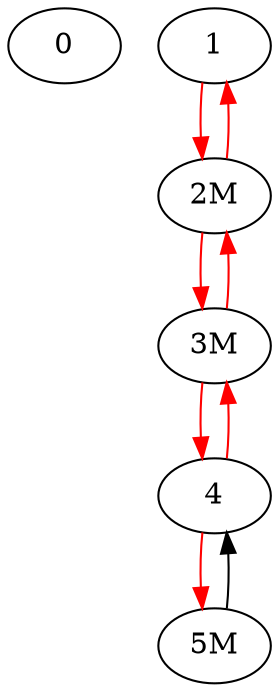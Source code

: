 Digraph G {
0;
edge [color=red];
1->"2M";
edge [color=black];
edge [color=red];
"2M"->1;
edge [color=black];
edge [color=red];
"2M"->"3M";
edge [color=black];
edge [color=red];
"3M"->"2M";
edge [color=black];
edge [color=red];
"3M"->4;
edge [color=black];
edge [color=red];
4->"3M";
edge [color=black];
edge [color=red];
4->"5M";
edge [color=black];
"5M"->4;
}
